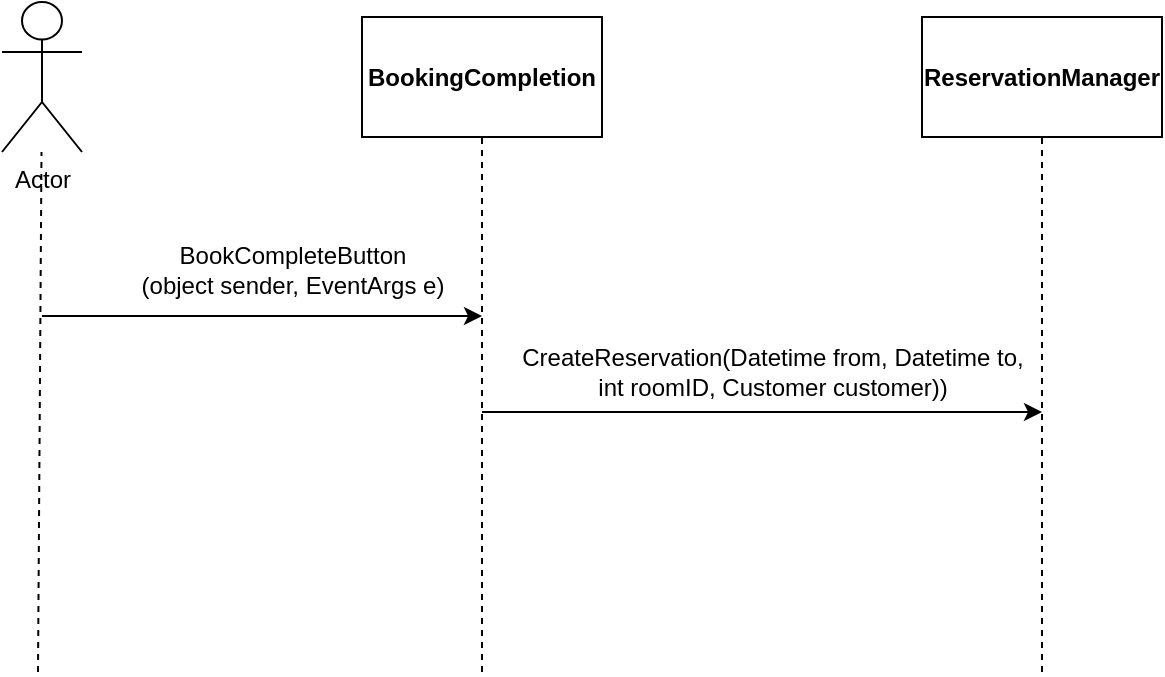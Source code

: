 <mxfile version="13.2.6"><diagram id="EjHZoEyn1kLjfQ6FEl4l" name="Page-1"><mxGraphModel dx="269" dy="569" grid="1" gridSize="10" guides="1" tooltips="1" connect="1" arrows="1" fold="1" page="1" pageScale="1" pageWidth="827" pageHeight="1169" math="0" shadow="0"><root><mxCell id="0"/><mxCell id="1" parent="0"/><mxCell id="reScMxgB9ACCPN_o_75j-1" value="Actor" style="shape=umlActor;verticalLabelPosition=bottom;labelBackgroundColor=#ffffff;verticalAlign=top;html=1;outlineConnect=0;" vertex="1" parent="1"><mxGeometry x="60" y="525" width="40" height="75" as="geometry"/></mxCell><mxCell id="reScMxgB9ACCPN_o_75j-3" value="" style="endArrow=none;dashed=1;html=1;" edge="1" parent="1" target="reScMxgB9ACCPN_o_75j-1"><mxGeometry width="50" height="50" relative="1" as="geometry"><mxPoint x="78" y="860" as="sourcePoint"/><mxPoint x="120" y="700" as="targetPoint"/></mxGeometry></mxCell><mxCell id="reScMxgB9ACCPN_o_75j-4" value="&lt;b&gt;BookingCompletion&lt;br&gt;&lt;/b&gt;" style="rounded=0;whiteSpace=wrap;html=1;" vertex="1" parent="1"><mxGeometry x="240" y="532.5" width="120" height="60" as="geometry"/></mxCell><mxCell id="reScMxgB9ACCPN_o_75j-5" value="&lt;b&gt;ReservationManager&lt;/b&gt;" style="rounded=0;whiteSpace=wrap;html=1;" vertex="1" parent="1"><mxGeometry x="520" y="532.5" width="120" height="60" as="geometry"/></mxCell><mxCell id="reScMxgB9ACCPN_o_75j-6" value="" style="endArrow=none;dashed=1;html=1;entryX=0.5;entryY=1;entryDx=0;entryDy=0;" edge="1" parent="1" target="reScMxgB9ACCPN_o_75j-4"><mxGeometry width="50" height="50" relative="1" as="geometry"><mxPoint x="300" y="860" as="sourcePoint"/><mxPoint x="340" y="710" as="targetPoint"/></mxGeometry></mxCell><mxCell id="reScMxgB9ACCPN_o_75j-7" value="" style="endArrow=none;dashed=1;html=1;entryX=0.5;entryY=1;entryDx=0;entryDy=0;" edge="1" parent="1" target="reScMxgB9ACCPN_o_75j-5"><mxGeometry width="50" height="50" relative="1" as="geometry"><mxPoint x="580" y="860" as="sourcePoint"/><mxPoint x="620" y="650" as="targetPoint"/></mxGeometry></mxCell><mxCell id="reScMxgB9ACCPN_o_75j-8" value="" style="endArrow=classic;html=1;" edge="1" parent="1"><mxGeometry width="50" height="50" relative="1" as="geometry"><mxPoint x="80" y="682" as="sourcePoint"/><mxPoint x="300" y="682" as="targetPoint"/></mxGeometry></mxCell><mxCell id="reScMxgB9ACCPN_o_75j-9" value="BookCompleteButton&lt;br&gt;(object sender, EventArgs e)" style="text;html=1;align=center;verticalAlign=middle;resizable=0;points=[];autosize=1;" vertex="1" parent="1"><mxGeometry x="120" y="643.5" width="170" height="30" as="geometry"/></mxCell><mxCell id="reScMxgB9ACCPN_o_75j-10" value="" style="endArrow=classic;html=1;" edge="1" parent="1"><mxGeometry width="50" height="50" relative="1" as="geometry"><mxPoint x="300" y="730" as="sourcePoint"/><mxPoint x="580" y="730" as="targetPoint"/></mxGeometry></mxCell><mxCell id="reScMxgB9ACCPN_o_75j-11" value="CreateReservation(Datetime from, Datetime to, &lt;br&gt;int roomID, Customer customer))" style="text;html=1;align=center;verticalAlign=middle;resizable=0;points=[];autosize=1;" vertex="1" parent="1"><mxGeometry x="310" y="695" width="270" height="30" as="geometry"/></mxCell></root></mxGraphModel></diagram></mxfile>